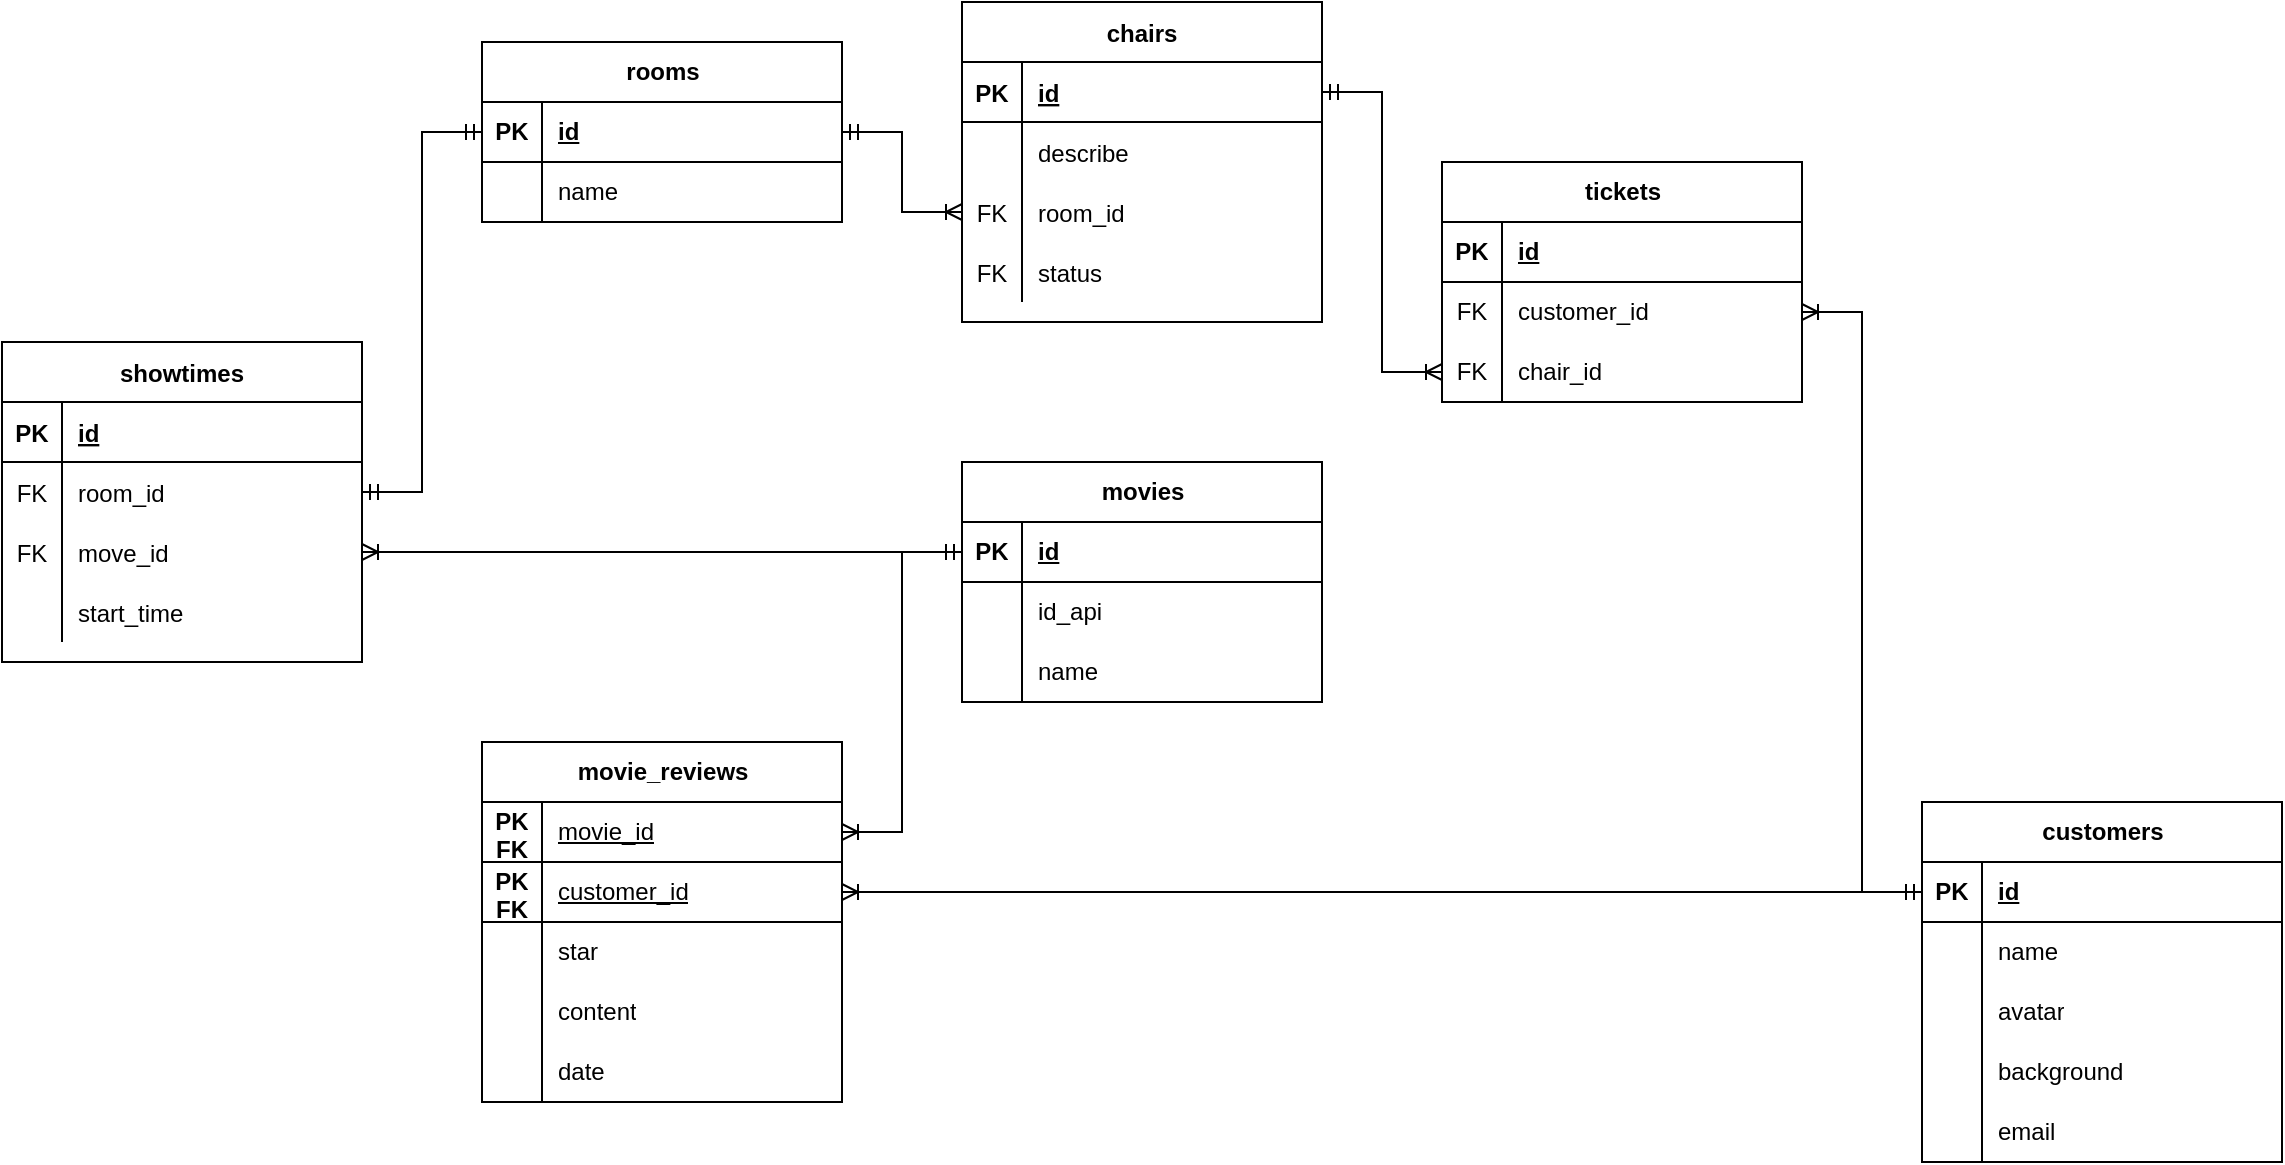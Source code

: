<mxfile version="16.4.0" type="device"><diagram id="XZKu3ssuSCPO6shtL5EM" name="Trang-1"><mxGraphModel dx="2704" dy="729" grid="1" gridSize="10" guides="1" tooltips="1" connect="1" arrows="1" fold="1" page="1" pageScale="1" pageWidth="1654" pageHeight="1169" math="0" shadow="0"><root><mxCell id="0"/><mxCell id="1" parent="0"/><mxCell id="OvoSR0DTPf5S0KGlkWT8-1" value="tickets" style="shape=table;startSize=30;container=1;collapsible=1;childLayout=tableLayout;fixedRows=1;rowLines=0;fontStyle=1;align=center;resizeLast=1;html=1;" parent="1" vertex="1"><mxGeometry x="160" y="260" width="180" height="120" as="geometry"/></mxCell><mxCell id="OvoSR0DTPf5S0KGlkWT8-2" value="" style="shape=tableRow;horizontal=0;startSize=0;swimlaneHead=0;swimlaneBody=0;fillColor=none;collapsible=0;dropTarget=0;points=[[0,0.5],[1,0.5]];portConstraint=eastwest;top=0;left=0;right=0;bottom=1;" parent="OvoSR0DTPf5S0KGlkWT8-1" vertex="1"><mxGeometry y="30" width="180" height="30" as="geometry"/></mxCell><mxCell id="OvoSR0DTPf5S0KGlkWT8-3" value="PK" style="shape=partialRectangle;connectable=0;fillColor=none;top=0;left=0;bottom=0;right=0;fontStyle=1;overflow=hidden;whiteSpace=wrap;html=1;" parent="OvoSR0DTPf5S0KGlkWT8-2" vertex="1"><mxGeometry width="30" height="30" as="geometry"><mxRectangle width="30" height="30" as="alternateBounds"/></mxGeometry></mxCell><mxCell id="OvoSR0DTPf5S0KGlkWT8-4" value="id" style="shape=partialRectangle;connectable=0;fillColor=none;top=0;left=0;bottom=0;right=0;align=left;spacingLeft=6;fontStyle=5;overflow=hidden;whiteSpace=wrap;html=1;" parent="OvoSR0DTPf5S0KGlkWT8-2" vertex="1"><mxGeometry x="30" width="150" height="30" as="geometry"><mxRectangle width="150" height="30" as="alternateBounds"/></mxGeometry></mxCell><mxCell id="OvoSR0DTPf5S0KGlkWT8-5" value="" style="shape=tableRow;horizontal=0;startSize=0;swimlaneHead=0;swimlaneBody=0;fillColor=none;collapsible=0;dropTarget=0;points=[[0,0.5],[1,0.5]];portConstraint=eastwest;top=0;left=0;right=0;bottom=0;" parent="OvoSR0DTPf5S0KGlkWT8-1" vertex="1"><mxGeometry y="60" width="180" height="30" as="geometry"/></mxCell><mxCell id="OvoSR0DTPf5S0KGlkWT8-6" value="FK" style="shape=partialRectangle;connectable=0;fillColor=none;top=0;left=0;bottom=0;right=0;editable=1;overflow=hidden;whiteSpace=wrap;html=1;" parent="OvoSR0DTPf5S0KGlkWT8-5" vertex="1"><mxGeometry width="30" height="30" as="geometry"><mxRectangle width="30" height="30" as="alternateBounds"/></mxGeometry></mxCell><mxCell id="OvoSR0DTPf5S0KGlkWT8-7" value="cu&lt;span style=&quot;background-color: initial;&quot;&gt;stomer_id&lt;/span&gt;" style="shape=partialRectangle;connectable=0;fillColor=none;top=0;left=0;bottom=0;right=0;align=left;spacingLeft=6;overflow=hidden;whiteSpace=wrap;html=1;" parent="OvoSR0DTPf5S0KGlkWT8-5" vertex="1"><mxGeometry x="30" width="150" height="30" as="geometry"><mxRectangle width="150" height="30" as="alternateBounds"/></mxGeometry></mxCell><mxCell id="OvoSR0DTPf5S0KGlkWT8-99" value="" style="shape=tableRow;horizontal=0;startSize=0;swimlaneHead=0;swimlaneBody=0;fillColor=none;collapsible=0;dropTarget=0;points=[[0,0.5],[1,0.5]];portConstraint=eastwest;top=0;left=0;right=0;bottom=0;" parent="OvoSR0DTPf5S0KGlkWT8-1" vertex="1"><mxGeometry y="90" width="180" height="30" as="geometry"/></mxCell><mxCell id="OvoSR0DTPf5S0KGlkWT8-100" value="FK" style="shape=partialRectangle;connectable=0;fillColor=none;top=0;left=0;bottom=0;right=0;editable=1;overflow=hidden;whiteSpace=wrap;html=1;" parent="OvoSR0DTPf5S0KGlkWT8-99" vertex="1"><mxGeometry width="30" height="30" as="geometry"><mxRectangle width="30" height="30" as="alternateBounds"/></mxGeometry></mxCell><mxCell id="OvoSR0DTPf5S0KGlkWT8-101" value="chair_id" style="shape=partialRectangle;connectable=0;fillColor=none;top=0;left=0;bottom=0;right=0;align=left;spacingLeft=6;overflow=hidden;whiteSpace=wrap;html=1;" parent="OvoSR0DTPf5S0KGlkWT8-99" vertex="1"><mxGeometry x="30" width="150" height="30" as="geometry"><mxRectangle width="150" height="30" as="alternateBounds"/></mxGeometry></mxCell><mxCell id="OvoSR0DTPf5S0KGlkWT8-17" value="customers" style="shape=table;startSize=30;container=1;collapsible=1;childLayout=tableLayout;fixedRows=1;rowLines=0;fontStyle=1;align=center;resizeLast=1;html=1;" parent="1" vertex="1"><mxGeometry x="400" y="580" width="180" height="180" as="geometry"/></mxCell><mxCell id="OvoSR0DTPf5S0KGlkWT8-18" value="" style="shape=tableRow;horizontal=0;startSize=0;swimlaneHead=0;swimlaneBody=0;fillColor=none;collapsible=0;dropTarget=0;points=[[0,0.5],[1,0.5]];portConstraint=eastwest;top=0;left=0;right=0;bottom=1;" parent="OvoSR0DTPf5S0KGlkWT8-17" vertex="1"><mxGeometry y="30" width="180" height="30" as="geometry"/></mxCell><mxCell id="OvoSR0DTPf5S0KGlkWT8-19" value="PK" style="shape=partialRectangle;connectable=0;fillColor=none;top=0;left=0;bottom=0;right=0;fontStyle=1;overflow=hidden;whiteSpace=wrap;html=1;" parent="OvoSR0DTPf5S0KGlkWT8-18" vertex="1"><mxGeometry width="30.0" height="30" as="geometry"><mxRectangle width="30.0" height="30" as="alternateBounds"/></mxGeometry></mxCell><mxCell id="OvoSR0DTPf5S0KGlkWT8-20" value="id" style="shape=partialRectangle;connectable=0;fillColor=none;top=0;left=0;bottom=0;right=0;align=left;spacingLeft=6;fontStyle=5;overflow=hidden;whiteSpace=wrap;html=1;" parent="OvoSR0DTPf5S0KGlkWT8-18" vertex="1"><mxGeometry x="30.0" width="150.0" height="30" as="geometry"><mxRectangle width="150.0" height="30" as="alternateBounds"/></mxGeometry></mxCell><mxCell id="OvoSR0DTPf5S0KGlkWT8-21" value="" style="shape=tableRow;horizontal=0;startSize=0;swimlaneHead=0;swimlaneBody=0;fillColor=none;collapsible=0;dropTarget=0;points=[[0,0.5],[1,0.5]];portConstraint=eastwest;top=0;left=0;right=0;bottom=0;" parent="OvoSR0DTPf5S0KGlkWT8-17" vertex="1"><mxGeometry y="60" width="180" height="30" as="geometry"/></mxCell><mxCell id="OvoSR0DTPf5S0KGlkWT8-22" value="" style="shape=partialRectangle;connectable=0;fillColor=none;top=0;left=0;bottom=0;right=0;editable=1;overflow=hidden;whiteSpace=wrap;html=1;" parent="OvoSR0DTPf5S0KGlkWT8-21" vertex="1"><mxGeometry width="30.0" height="30" as="geometry"><mxRectangle width="30.0" height="30" as="alternateBounds"/></mxGeometry></mxCell><mxCell id="OvoSR0DTPf5S0KGlkWT8-23" value="name" style="shape=partialRectangle;connectable=0;fillColor=none;top=0;left=0;bottom=0;right=0;align=left;spacingLeft=6;overflow=hidden;whiteSpace=wrap;html=1;" parent="OvoSR0DTPf5S0KGlkWT8-21" vertex="1"><mxGeometry x="30.0" width="150.0" height="30" as="geometry"><mxRectangle width="150.0" height="30" as="alternateBounds"/></mxGeometry></mxCell><mxCell id="OvoSR0DTPf5S0KGlkWT8-24" value="" style="shape=tableRow;horizontal=0;startSize=0;swimlaneHead=0;swimlaneBody=0;fillColor=none;collapsible=0;dropTarget=0;points=[[0,0.5],[1,0.5]];portConstraint=eastwest;top=0;left=0;right=0;bottom=0;" parent="OvoSR0DTPf5S0KGlkWT8-17" vertex="1"><mxGeometry y="90" width="180" height="30" as="geometry"/></mxCell><mxCell id="OvoSR0DTPf5S0KGlkWT8-25" value="" style="shape=partialRectangle;connectable=0;fillColor=none;top=0;left=0;bottom=0;right=0;editable=1;overflow=hidden;whiteSpace=wrap;html=1;" parent="OvoSR0DTPf5S0KGlkWT8-24" vertex="1"><mxGeometry width="30.0" height="30" as="geometry"><mxRectangle width="30.0" height="30" as="alternateBounds"/></mxGeometry></mxCell><mxCell id="OvoSR0DTPf5S0KGlkWT8-26" value="avatar" style="shape=partialRectangle;connectable=0;fillColor=none;top=0;left=0;bottom=0;right=0;align=left;spacingLeft=6;overflow=hidden;whiteSpace=wrap;html=1;" parent="OvoSR0DTPf5S0KGlkWT8-24" vertex="1"><mxGeometry x="30.0" width="150.0" height="30" as="geometry"><mxRectangle width="150.0" height="30" as="alternateBounds"/></mxGeometry></mxCell><mxCell id="OvoSR0DTPf5S0KGlkWT8-27" value="" style="shape=tableRow;horizontal=0;startSize=0;swimlaneHead=0;swimlaneBody=0;fillColor=none;collapsible=0;dropTarget=0;points=[[0,0.5],[1,0.5]];portConstraint=eastwest;top=0;left=0;right=0;bottom=0;" parent="OvoSR0DTPf5S0KGlkWT8-17" vertex="1"><mxGeometry y="120" width="180" height="30" as="geometry"/></mxCell><mxCell id="OvoSR0DTPf5S0KGlkWT8-28" value="" style="shape=partialRectangle;connectable=0;fillColor=none;top=0;left=0;bottom=0;right=0;editable=1;overflow=hidden;whiteSpace=wrap;html=1;" parent="OvoSR0DTPf5S0KGlkWT8-27" vertex="1"><mxGeometry width="30.0" height="30" as="geometry"><mxRectangle width="30.0" height="30" as="alternateBounds"/></mxGeometry></mxCell><mxCell id="OvoSR0DTPf5S0KGlkWT8-29" value="background" style="shape=partialRectangle;connectable=0;fillColor=none;top=0;left=0;bottom=0;right=0;align=left;spacingLeft=6;overflow=hidden;whiteSpace=wrap;html=1;" parent="OvoSR0DTPf5S0KGlkWT8-27" vertex="1"><mxGeometry x="30.0" width="150.0" height="30" as="geometry"><mxRectangle width="150.0" height="30" as="alternateBounds"/></mxGeometry></mxCell><mxCell id="OvoSR0DTPf5S0KGlkWT8-30" value="" style="shape=tableRow;horizontal=0;startSize=0;swimlaneHead=0;swimlaneBody=0;fillColor=none;collapsible=0;dropTarget=0;points=[[0,0.5],[1,0.5]];portConstraint=eastwest;top=0;left=0;right=0;bottom=0;" parent="OvoSR0DTPf5S0KGlkWT8-17" vertex="1"><mxGeometry y="150" width="180" height="30" as="geometry"/></mxCell><mxCell id="OvoSR0DTPf5S0KGlkWT8-31" value="" style="shape=partialRectangle;connectable=0;fillColor=none;top=0;left=0;bottom=0;right=0;editable=1;overflow=hidden;whiteSpace=wrap;html=1;" parent="OvoSR0DTPf5S0KGlkWT8-30" vertex="1"><mxGeometry width="30.0" height="30" as="geometry"><mxRectangle width="30.0" height="30" as="alternateBounds"/></mxGeometry></mxCell><mxCell id="OvoSR0DTPf5S0KGlkWT8-32" value="email" style="shape=partialRectangle;connectable=0;fillColor=none;top=0;left=0;bottom=0;right=0;align=left;spacingLeft=6;overflow=hidden;whiteSpace=wrap;html=1;" parent="OvoSR0DTPf5S0KGlkWT8-30" vertex="1"><mxGeometry x="30.0" width="150.0" height="30" as="geometry"><mxRectangle width="150.0" height="30" as="alternateBounds"/></mxGeometry></mxCell><mxCell id="OvoSR0DTPf5S0KGlkWT8-33" value="movies" style="shape=table;startSize=30;container=1;collapsible=1;childLayout=tableLayout;fixedRows=1;rowLines=0;fontStyle=1;align=center;resizeLast=1;html=1;" parent="1" vertex="1"><mxGeometry x="-80" y="410" width="180" height="120" as="geometry"/></mxCell><mxCell id="OvoSR0DTPf5S0KGlkWT8-34" value="" style="shape=tableRow;horizontal=0;startSize=0;swimlaneHead=0;swimlaneBody=0;fillColor=none;collapsible=0;dropTarget=0;points=[[0,0.5],[1,0.5]];portConstraint=eastwest;top=0;left=0;right=0;bottom=1;" parent="OvoSR0DTPf5S0KGlkWT8-33" vertex="1"><mxGeometry y="30" width="180" height="30" as="geometry"/></mxCell><mxCell id="OvoSR0DTPf5S0KGlkWT8-35" value="PK" style="shape=partialRectangle;connectable=0;fillColor=none;top=0;left=0;bottom=0;right=0;fontStyle=1;overflow=hidden;whiteSpace=wrap;html=1;" parent="OvoSR0DTPf5S0KGlkWT8-34" vertex="1"><mxGeometry width="30" height="30" as="geometry"><mxRectangle width="30" height="30" as="alternateBounds"/></mxGeometry></mxCell><mxCell id="OvoSR0DTPf5S0KGlkWT8-36" value="id" style="shape=partialRectangle;connectable=0;fillColor=none;top=0;left=0;bottom=0;right=0;align=left;spacingLeft=6;fontStyle=5;overflow=hidden;whiteSpace=wrap;html=1;" parent="OvoSR0DTPf5S0KGlkWT8-34" vertex="1"><mxGeometry x="30" width="150" height="30" as="geometry"><mxRectangle width="150" height="30" as="alternateBounds"/></mxGeometry></mxCell><mxCell id="OvoSR0DTPf5S0KGlkWT8-37" value="" style="shape=tableRow;horizontal=0;startSize=0;swimlaneHead=0;swimlaneBody=0;fillColor=none;collapsible=0;dropTarget=0;points=[[0,0.5],[1,0.5]];portConstraint=eastwest;top=0;left=0;right=0;bottom=0;" parent="OvoSR0DTPf5S0KGlkWT8-33" vertex="1"><mxGeometry y="60" width="180" height="30" as="geometry"/></mxCell><mxCell id="OvoSR0DTPf5S0KGlkWT8-38" value="" style="shape=partialRectangle;connectable=0;fillColor=none;top=0;left=0;bottom=0;right=0;editable=1;overflow=hidden;whiteSpace=wrap;html=1;" parent="OvoSR0DTPf5S0KGlkWT8-37" vertex="1"><mxGeometry width="30" height="30" as="geometry"><mxRectangle width="30" height="30" as="alternateBounds"/></mxGeometry></mxCell><mxCell id="OvoSR0DTPf5S0KGlkWT8-39" value="id_api" style="shape=partialRectangle;connectable=0;fillColor=none;top=0;left=0;bottom=0;right=0;align=left;spacingLeft=6;overflow=hidden;whiteSpace=wrap;html=1;" parent="OvoSR0DTPf5S0KGlkWT8-37" vertex="1"><mxGeometry x="30" width="150" height="30" as="geometry"><mxRectangle width="150" height="30" as="alternateBounds"/></mxGeometry></mxCell><mxCell id="M6T2N-7cj4V3mC09UQCP-1" value="" style="shape=tableRow;horizontal=0;startSize=0;swimlaneHead=0;swimlaneBody=0;fillColor=none;collapsible=0;dropTarget=0;points=[[0,0.5],[1,0.5]];portConstraint=eastwest;top=0;left=0;right=0;bottom=0;" parent="OvoSR0DTPf5S0KGlkWT8-33" vertex="1"><mxGeometry y="90" width="180" height="30" as="geometry"/></mxCell><mxCell id="M6T2N-7cj4V3mC09UQCP-2" value="" style="shape=partialRectangle;connectable=0;fillColor=none;top=0;left=0;bottom=0;right=0;editable=1;overflow=hidden;whiteSpace=wrap;html=1;" parent="M6T2N-7cj4V3mC09UQCP-1" vertex="1"><mxGeometry width="30" height="30" as="geometry"><mxRectangle width="30" height="30" as="alternateBounds"/></mxGeometry></mxCell><mxCell id="M6T2N-7cj4V3mC09UQCP-3" value="name" style="shape=partialRectangle;connectable=0;fillColor=none;top=0;left=0;bottom=0;right=0;align=left;spacingLeft=6;overflow=hidden;whiteSpace=wrap;html=1;" parent="M6T2N-7cj4V3mC09UQCP-1" vertex="1"><mxGeometry x="30" width="150" height="30" as="geometry"><mxRectangle width="150" height="30" as="alternateBounds"/></mxGeometry></mxCell><mxCell id="OvoSR0DTPf5S0KGlkWT8-46" value="movie_reviews" style="shape=table;startSize=30;container=1;collapsible=1;childLayout=tableLayout;fixedRows=1;rowLines=0;fontStyle=1;align=center;resizeLast=1;html=1;" parent="1" vertex="1"><mxGeometry x="-320" y="550" width="180" height="180" as="geometry"/></mxCell><mxCell id="M6T2N-7cj4V3mC09UQCP-7" value="" style="shape=tableRow;horizontal=0;startSize=0;swimlaneHead=0;swimlaneBody=0;fillColor=none;collapsible=0;dropTarget=0;points=[[0,0.5],[1,0.5]];portConstraint=eastwest;top=0;left=0;right=0;bottom=1;" parent="OvoSR0DTPf5S0KGlkWT8-46" vertex="1"><mxGeometry y="30" width="180" height="30" as="geometry"/></mxCell><mxCell id="M6T2N-7cj4V3mC09UQCP-8" value="PK&lt;br&gt;FK" style="shape=partialRectangle;connectable=0;fillColor=none;top=0;left=0;bottom=0;right=0;fontStyle=1;overflow=hidden;whiteSpace=wrap;html=1;" parent="M6T2N-7cj4V3mC09UQCP-7" vertex="1"><mxGeometry width="30" height="30" as="geometry"><mxRectangle width="30" height="30" as="alternateBounds"/></mxGeometry></mxCell><mxCell id="M6T2N-7cj4V3mC09UQCP-9" value="&lt;span style=&quot;font-weight: 400&quot;&gt;movie_id&lt;/span&gt;" style="shape=partialRectangle;connectable=0;fillColor=none;top=0;left=0;bottom=0;right=0;align=left;spacingLeft=6;fontStyle=5;overflow=hidden;whiteSpace=wrap;html=1;" parent="M6T2N-7cj4V3mC09UQCP-7" vertex="1"><mxGeometry x="30" width="150" height="30" as="geometry"><mxRectangle width="150" height="30" as="alternateBounds"/></mxGeometry></mxCell><mxCell id="OvoSR0DTPf5S0KGlkWT8-47" value="" style="shape=tableRow;horizontal=0;startSize=0;swimlaneHead=0;swimlaneBody=0;fillColor=none;collapsible=0;dropTarget=0;points=[[0,0.5],[1,0.5]];portConstraint=eastwest;top=0;left=0;right=0;bottom=1;" parent="OvoSR0DTPf5S0KGlkWT8-46" vertex="1"><mxGeometry y="60" width="180" height="30" as="geometry"/></mxCell><mxCell id="OvoSR0DTPf5S0KGlkWT8-48" value="PK&lt;br&gt;FK" style="shape=partialRectangle;connectable=0;fillColor=none;top=0;left=0;bottom=0;right=0;fontStyle=1;overflow=hidden;whiteSpace=wrap;html=1;" parent="OvoSR0DTPf5S0KGlkWT8-47" vertex="1"><mxGeometry width="30" height="30" as="geometry"><mxRectangle width="30" height="30" as="alternateBounds"/></mxGeometry></mxCell><mxCell id="OvoSR0DTPf5S0KGlkWT8-49" value="&lt;span style=&quot;font-weight: 400&quot;&gt;customer_id&lt;/span&gt;" style="shape=partialRectangle;connectable=0;fillColor=none;top=0;left=0;bottom=0;right=0;align=left;spacingLeft=6;fontStyle=5;overflow=hidden;whiteSpace=wrap;html=1;" parent="OvoSR0DTPf5S0KGlkWT8-47" vertex="1"><mxGeometry x="30" width="150" height="30" as="geometry"><mxRectangle width="150" height="30" as="alternateBounds"/></mxGeometry></mxCell><mxCell id="OvoSR0DTPf5S0KGlkWT8-53" value="" style="shape=tableRow;horizontal=0;startSize=0;swimlaneHead=0;swimlaneBody=0;fillColor=none;collapsible=0;dropTarget=0;points=[[0,0.5],[1,0.5]];portConstraint=eastwest;top=0;left=0;right=0;bottom=0;" parent="OvoSR0DTPf5S0KGlkWT8-46" vertex="1"><mxGeometry y="90" width="180" height="30" as="geometry"/></mxCell><mxCell id="OvoSR0DTPf5S0KGlkWT8-54" value="" style="shape=partialRectangle;connectable=0;fillColor=none;top=0;left=0;bottom=0;right=0;editable=1;overflow=hidden;whiteSpace=wrap;html=1;" parent="OvoSR0DTPf5S0KGlkWT8-53" vertex="1"><mxGeometry width="30" height="30" as="geometry"><mxRectangle width="30" height="30" as="alternateBounds"/></mxGeometry></mxCell><mxCell id="OvoSR0DTPf5S0KGlkWT8-55" value="star" style="shape=partialRectangle;connectable=0;fillColor=none;top=0;left=0;bottom=0;right=0;align=left;spacingLeft=6;overflow=hidden;whiteSpace=wrap;html=1;" parent="OvoSR0DTPf5S0KGlkWT8-53" vertex="1"><mxGeometry x="30" width="150" height="30" as="geometry"><mxRectangle width="150" height="30" as="alternateBounds"/></mxGeometry></mxCell><mxCell id="OvoSR0DTPf5S0KGlkWT8-56" value="" style="shape=tableRow;horizontal=0;startSize=0;swimlaneHead=0;swimlaneBody=0;fillColor=none;collapsible=0;dropTarget=0;points=[[0,0.5],[1,0.5]];portConstraint=eastwest;top=0;left=0;right=0;bottom=0;" parent="OvoSR0DTPf5S0KGlkWT8-46" vertex="1"><mxGeometry y="120" width="180" height="30" as="geometry"/></mxCell><mxCell id="OvoSR0DTPf5S0KGlkWT8-57" value="" style="shape=partialRectangle;connectable=0;fillColor=none;top=0;left=0;bottom=0;right=0;editable=1;overflow=hidden;whiteSpace=wrap;html=1;" parent="OvoSR0DTPf5S0KGlkWT8-56" vertex="1"><mxGeometry width="30" height="30" as="geometry"><mxRectangle width="30" height="30" as="alternateBounds"/></mxGeometry></mxCell><mxCell id="OvoSR0DTPf5S0KGlkWT8-58" value="content" style="shape=partialRectangle;connectable=0;fillColor=none;top=0;left=0;bottom=0;right=0;align=left;spacingLeft=6;overflow=hidden;whiteSpace=wrap;html=1;" parent="OvoSR0DTPf5S0KGlkWT8-56" vertex="1"><mxGeometry x="30" width="150" height="30" as="geometry"><mxRectangle width="150" height="30" as="alternateBounds"/></mxGeometry></mxCell><mxCell id="OvoSR0DTPf5S0KGlkWT8-152" value="" style="shape=tableRow;horizontal=0;startSize=0;swimlaneHead=0;swimlaneBody=0;fillColor=none;collapsible=0;dropTarget=0;points=[[0,0.5],[1,0.5]];portConstraint=eastwest;top=0;left=0;right=0;bottom=0;" parent="OvoSR0DTPf5S0KGlkWT8-46" vertex="1"><mxGeometry y="150" width="180" height="30" as="geometry"/></mxCell><mxCell id="OvoSR0DTPf5S0KGlkWT8-153" value="" style="shape=partialRectangle;connectable=0;fillColor=none;top=0;left=0;bottom=0;right=0;editable=1;overflow=hidden;whiteSpace=wrap;html=1;" parent="OvoSR0DTPf5S0KGlkWT8-152" vertex="1"><mxGeometry width="30" height="30" as="geometry"><mxRectangle width="30" height="30" as="alternateBounds"/></mxGeometry></mxCell><mxCell id="OvoSR0DTPf5S0KGlkWT8-154" value="date" style="shape=partialRectangle;connectable=0;fillColor=none;top=0;left=0;bottom=0;right=0;align=left;spacingLeft=6;overflow=hidden;whiteSpace=wrap;html=1;" parent="OvoSR0DTPf5S0KGlkWT8-152" vertex="1"><mxGeometry x="30" width="150" height="30" as="geometry"><mxRectangle width="150" height="30" as="alternateBounds"/></mxGeometry></mxCell><mxCell id="OvoSR0DTPf5S0KGlkWT8-59" value="rooms" style="shape=table;startSize=30;container=1;collapsible=1;childLayout=tableLayout;fixedRows=1;rowLines=0;fontStyle=1;align=center;resizeLast=1;html=1;" parent="1" vertex="1"><mxGeometry x="-320" y="200" width="180" height="90" as="geometry"/></mxCell><mxCell id="OvoSR0DTPf5S0KGlkWT8-60" value="" style="shape=tableRow;horizontal=0;startSize=0;swimlaneHead=0;swimlaneBody=0;fillColor=none;collapsible=0;dropTarget=0;points=[[0,0.5],[1,0.5]];portConstraint=eastwest;top=0;left=0;right=0;bottom=1;" parent="OvoSR0DTPf5S0KGlkWT8-59" vertex="1"><mxGeometry y="30" width="180" height="30" as="geometry"/></mxCell><mxCell id="OvoSR0DTPf5S0KGlkWT8-61" value="PK" style="shape=partialRectangle;connectable=0;fillColor=none;top=0;left=0;bottom=0;right=0;fontStyle=1;overflow=hidden;whiteSpace=wrap;html=1;" parent="OvoSR0DTPf5S0KGlkWT8-60" vertex="1"><mxGeometry width="30" height="30" as="geometry"><mxRectangle width="30" height="30" as="alternateBounds"/></mxGeometry></mxCell><mxCell id="OvoSR0DTPf5S0KGlkWT8-62" value="id" style="shape=partialRectangle;connectable=0;fillColor=none;top=0;left=0;bottom=0;right=0;align=left;spacingLeft=6;fontStyle=5;overflow=hidden;whiteSpace=wrap;html=1;" parent="OvoSR0DTPf5S0KGlkWT8-60" vertex="1"><mxGeometry x="30" width="150" height="30" as="geometry"><mxRectangle width="150" height="30" as="alternateBounds"/></mxGeometry></mxCell><mxCell id="OvoSR0DTPf5S0KGlkWT8-63" value="" style="shape=tableRow;horizontal=0;startSize=0;swimlaneHead=0;swimlaneBody=0;fillColor=none;collapsible=0;dropTarget=0;points=[[0,0.5],[1,0.5]];portConstraint=eastwest;top=0;left=0;right=0;bottom=0;" parent="OvoSR0DTPf5S0KGlkWT8-59" vertex="1"><mxGeometry y="60" width="180" height="30" as="geometry"/></mxCell><mxCell id="OvoSR0DTPf5S0KGlkWT8-64" value="" style="shape=partialRectangle;connectable=0;fillColor=none;top=0;left=0;bottom=0;right=0;editable=1;overflow=hidden;whiteSpace=wrap;html=1;" parent="OvoSR0DTPf5S0KGlkWT8-63" vertex="1"><mxGeometry width="30" height="30" as="geometry"><mxRectangle width="30" height="30" as="alternateBounds"/></mxGeometry></mxCell><mxCell id="OvoSR0DTPf5S0KGlkWT8-65" value="name" style="shape=partialRectangle;connectable=0;fillColor=none;top=0;left=0;bottom=0;right=0;align=left;spacingLeft=6;overflow=hidden;whiteSpace=wrap;html=1;" parent="OvoSR0DTPf5S0KGlkWT8-63" vertex="1"><mxGeometry x="30" width="150" height="30" as="geometry"><mxRectangle width="150" height="30" as="alternateBounds"/></mxGeometry></mxCell><mxCell id="OvoSR0DTPf5S0KGlkWT8-86" value="chairs" style="shape=table;startSize=30;container=1;collapsible=1;childLayout=tableLayout;fixedRows=1;rowLines=0;fontStyle=1;align=center;resizeLast=1;" parent="1" vertex="1"><mxGeometry x="-80" y="180" width="180" height="160" as="geometry"/></mxCell><mxCell id="OvoSR0DTPf5S0KGlkWT8-87" value="" style="shape=tableRow;horizontal=0;startSize=0;swimlaneHead=0;swimlaneBody=0;fillColor=none;collapsible=0;dropTarget=0;points=[[0,0.5],[1,0.5]];portConstraint=eastwest;top=0;left=0;right=0;bottom=1;" parent="OvoSR0DTPf5S0KGlkWT8-86" vertex="1"><mxGeometry y="30" width="180" height="30" as="geometry"/></mxCell><mxCell id="OvoSR0DTPf5S0KGlkWT8-88" value="PK" style="shape=partialRectangle;connectable=0;fillColor=none;top=0;left=0;bottom=0;right=0;fontStyle=1;overflow=hidden;" parent="OvoSR0DTPf5S0KGlkWT8-87" vertex="1"><mxGeometry width="30" height="30" as="geometry"><mxRectangle width="30" height="30" as="alternateBounds"/></mxGeometry></mxCell><mxCell id="OvoSR0DTPf5S0KGlkWT8-89" value="id" style="shape=partialRectangle;connectable=0;fillColor=none;top=0;left=0;bottom=0;right=0;align=left;spacingLeft=6;fontStyle=5;overflow=hidden;" parent="OvoSR0DTPf5S0KGlkWT8-87" vertex="1"><mxGeometry x="30" width="150" height="30" as="geometry"><mxRectangle width="150" height="30" as="alternateBounds"/></mxGeometry></mxCell><mxCell id="OvoSR0DTPf5S0KGlkWT8-96" value="" style="shape=tableRow;horizontal=0;startSize=0;swimlaneHead=0;swimlaneBody=0;fillColor=none;collapsible=0;dropTarget=0;points=[[0,0.5],[1,0.5]];portConstraint=eastwest;top=0;left=0;right=0;bottom=0;" parent="OvoSR0DTPf5S0KGlkWT8-86" vertex="1"><mxGeometry y="60" width="180" height="30" as="geometry"/></mxCell><mxCell id="OvoSR0DTPf5S0KGlkWT8-97" value="" style="shape=partialRectangle;connectable=0;fillColor=none;top=0;left=0;bottom=0;right=0;editable=1;overflow=hidden;" parent="OvoSR0DTPf5S0KGlkWT8-96" vertex="1"><mxGeometry width="30" height="30" as="geometry"><mxRectangle width="30" height="30" as="alternateBounds"/></mxGeometry></mxCell><mxCell id="OvoSR0DTPf5S0KGlkWT8-98" value="describe" style="shape=partialRectangle;connectable=0;fillColor=none;top=0;left=0;bottom=0;right=0;align=left;spacingLeft=6;overflow=hidden;" parent="OvoSR0DTPf5S0KGlkWT8-96" vertex="1"><mxGeometry x="30" width="150" height="30" as="geometry"><mxRectangle width="150" height="30" as="alternateBounds"/></mxGeometry></mxCell><mxCell id="OvoSR0DTPf5S0KGlkWT8-93" value="" style="shape=tableRow;horizontal=0;startSize=0;swimlaneHead=0;swimlaneBody=0;fillColor=none;collapsible=0;dropTarget=0;points=[[0,0.5],[1,0.5]];portConstraint=eastwest;top=0;left=0;right=0;bottom=0;" parent="OvoSR0DTPf5S0KGlkWT8-86" vertex="1"><mxGeometry y="90" width="180" height="30" as="geometry"/></mxCell><mxCell id="OvoSR0DTPf5S0KGlkWT8-94" value="FK" style="shape=partialRectangle;connectable=0;fillColor=none;top=0;left=0;bottom=0;right=0;editable=1;overflow=hidden;" parent="OvoSR0DTPf5S0KGlkWT8-93" vertex="1"><mxGeometry width="30" height="30" as="geometry"><mxRectangle width="30" height="30" as="alternateBounds"/></mxGeometry></mxCell><mxCell id="OvoSR0DTPf5S0KGlkWT8-95" value="room_id" style="shape=partialRectangle;connectable=0;fillColor=none;top=0;left=0;bottom=0;right=0;align=left;spacingLeft=6;overflow=hidden;" parent="OvoSR0DTPf5S0KGlkWT8-93" vertex="1"><mxGeometry x="30" width="150" height="30" as="geometry"><mxRectangle width="150" height="30" as="alternateBounds"/></mxGeometry></mxCell><mxCell id="OvoSR0DTPf5S0KGlkWT8-204" value="" style="shape=tableRow;horizontal=0;startSize=0;swimlaneHead=0;swimlaneBody=0;fillColor=none;collapsible=0;dropTarget=0;points=[[0,0.5],[1,0.5]];portConstraint=eastwest;top=0;left=0;right=0;bottom=0;" parent="OvoSR0DTPf5S0KGlkWT8-86" vertex="1"><mxGeometry y="120" width="180" height="30" as="geometry"/></mxCell><mxCell id="OvoSR0DTPf5S0KGlkWT8-205" value="FK" style="shape=partialRectangle;connectable=0;fillColor=none;top=0;left=0;bottom=0;right=0;editable=1;overflow=hidden;" parent="OvoSR0DTPf5S0KGlkWT8-204" vertex="1"><mxGeometry width="30" height="30" as="geometry"><mxRectangle width="30" height="30" as="alternateBounds"/></mxGeometry></mxCell><mxCell id="OvoSR0DTPf5S0KGlkWT8-206" value="status" style="shape=partialRectangle;connectable=0;fillColor=none;top=0;left=0;bottom=0;right=0;align=left;spacingLeft=6;overflow=hidden;" parent="OvoSR0DTPf5S0KGlkWT8-204" vertex="1"><mxGeometry x="30" width="150" height="30" as="geometry"><mxRectangle width="150" height="30" as="alternateBounds"/></mxGeometry></mxCell><mxCell id="OvoSR0DTPf5S0KGlkWT8-106" value="" style="edgeStyle=entityRelationEdgeStyle;fontSize=12;html=1;endArrow=ERoneToMany;startArrow=ERmandOne;rounded=0;exitX=0;exitY=0.5;exitDx=0;exitDy=0;entryX=1;entryY=0.5;entryDx=0;entryDy=0;" parent="1" source="OvoSR0DTPf5S0KGlkWT8-18" target="OvoSR0DTPf5S0KGlkWT8-5" edge="1"><mxGeometry width="100" height="100" relative="1" as="geometry"><mxPoint x="150" y="410" as="sourcePoint"/><mxPoint x="250" y="310" as="targetPoint"/></mxGeometry></mxCell><mxCell id="OvoSR0DTPf5S0KGlkWT8-150" value="" style="edgeStyle=entityRelationEdgeStyle;fontSize=12;html=1;endArrow=ERoneToMany;startArrow=ERmandOne;rounded=0;exitX=0;exitY=0.5;exitDx=0;exitDy=0;entryX=1;entryY=0.5;entryDx=0;entryDy=0;" parent="1" source="OvoSR0DTPf5S0KGlkWT8-34" target="M6T2N-7cj4V3mC09UQCP-7" edge="1"><mxGeometry width="100" height="100" relative="1" as="geometry"><mxPoint x="150" y="580" as="sourcePoint"/><mxPoint x="-130" y="785" as="targetPoint"/></mxGeometry></mxCell><mxCell id="OvoSR0DTPf5S0KGlkWT8-151" value="" style="edgeStyle=entityRelationEdgeStyle;fontSize=12;html=1;endArrow=ERoneToMany;startArrow=ERmandOne;rounded=0;entryX=0;entryY=0.5;entryDx=0;entryDy=0;exitX=1;exitY=0.5;exitDx=0;exitDy=0;" parent="1" source="OvoSR0DTPf5S0KGlkWT8-60" target="OvoSR0DTPf5S0KGlkWT8-93" edge="1"><mxGeometry width="100" height="100" relative="1" as="geometry"><mxPoint x="-190" y="310" as="sourcePoint"/><mxPoint x="-280" y="330" as="targetPoint"/></mxGeometry></mxCell><mxCell id="OvoSR0DTPf5S0KGlkWT8-155" value="showtimes" style="shape=table;startSize=30;container=1;collapsible=1;childLayout=tableLayout;fixedRows=1;rowLines=0;fontStyle=1;align=center;resizeLast=1;" parent="1" vertex="1"><mxGeometry x="-560" y="350" width="180" height="160" as="geometry"/></mxCell><mxCell id="OvoSR0DTPf5S0KGlkWT8-156" value="" style="shape=tableRow;horizontal=0;startSize=0;swimlaneHead=0;swimlaneBody=0;fillColor=none;collapsible=0;dropTarget=0;points=[[0,0.5],[1,0.5]];portConstraint=eastwest;top=0;left=0;right=0;bottom=1;" parent="OvoSR0DTPf5S0KGlkWT8-155" vertex="1"><mxGeometry y="30" width="180" height="30" as="geometry"/></mxCell><mxCell id="OvoSR0DTPf5S0KGlkWT8-157" value="PK" style="shape=partialRectangle;connectable=0;fillColor=none;top=0;left=0;bottom=0;right=0;fontStyle=1;overflow=hidden;" parent="OvoSR0DTPf5S0KGlkWT8-156" vertex="1"><mxGeometry width="30" height="30" as="geometry"><mxRectangle width="30" height="30" as="alternateBounds"/></mxGeometry></mxCell><mxCell id="OvoSR0DTPf5S0KGlkWT8-158" value="id" style="shape=partialRectangle;connectable=0;fillColor=none;top=0;left=0;bottom=0;right=0;align=left;spacingLeft=6;fontStyle=5;overflow=hidden;" parent="OvoSR0DTPf5S0KGlkWT8-156" vertex="1"><mxGeometry x="30" width="150" height="30" as="geometry"><mxRectangle width="150" height="30" as="alternateBounds"/></mxGeometry></mxCell><mxCell id="OvoSR0DTPf5S0KGlkWT8-168" value="" style="shape=tableRow;horizontal=0;startSize=0;swimlaneHead=0;swimlaneBody=0;fillColor=none;collapsible=0;dropTarget=0;points=[[0,0.5],[1,0.5]];portConstraint=eastwest;top=0;left=0;right=0;bottom=0;" parent="OvoSR0DTPf5S0KGlkWT8-155" vertex="1"><mxGeometry y="60" width="180" height="30" as="geometry"/></mxCell><mxCell id="OvoSR0DTPf5S0KGlkWT8-169" value="FK" style="shape=partialRectangle;connectable=0;fillColor=none;top=0;left=0;bottom=0;right=0;editable=1;overflow=hidden;" parent="OvoSR0DTPf5S0KGlkWT8-168" vertex="1"><mxGeometry width="30" height="30" as="geometry"><mxRectangle width="30" height="30" as="alternateBounds"/></mxGeometry></mxCell><mxCell id="OvoSR0DTPf5S0KGlkWT8-170" value="room_id" style="shape=partialRectangle;connectable=0;fillColor=none;top=0;left=0;bottom=0;right=0;align=left;spacingLeft=6;overflow=hidden;" parent="OvoSR0DTPf5S0KGlkWT8-168" vertex="1"><mxGeometry x="30" width="150" height="30" as="geometry"><mxRectangle width="150" height="30" as="alternateBounds"/></mxGeometry></mxCell><mxCell id="OvoSR0DTPf5S0KGlkWT8-159" value="" style="shape=tableRow;horizontal=0;startSize=0;swimlaneHead=0;swimlaneBody=0;fillColor=none;collapsible=0;dropTarget=0;points=[[0,0.5],[1,0.5]];portConstraint=eastwest;top=0;left=0;right=0;bottom=0;" parent="OvoSR0DTPf5S0KGlkWT8-155" vertex="1"><mxGeometry y="90" width="180" height="30" as="geometry"/></mxCell><mxCell id="OvoSR0DTPf5S0KGlkWT8-160" value="FK" style="shape=partialRectangle;connectable=0;fillColor=none;top=0;left=0;bottom=0;right=0;editable=1;overflow=hidden;" parent="OvoSR0DTPf5S0KGlkWT8-159" vertex="1"><mxGeometry width="30" height="30" as="geometry"><mxRectangle width="30" height="30" as="alternateBounds"/></mxGeometry></mxCell><mxCell id="OvoSR0DTPf5S0KGlkWT8-161" value="move_id" style="shape=partialRectangle;connectable=0;fillColor=none;top=0;left=0;bottom=0;right=0;align=left;spacingLeft=6;overflow=hidden;" parent="OvoSR0DTPf5S0KGlkWT8-159" vertex="1"><mxGeometry x="30" width="150" height="30" as="geometry"><mxRectangle width="150" height="30" as="alternateBounds"/></mxGeometry></mxCell><mxCell id="OvoSR0DTPf5S0KGlkWT8-162" value="" style="shape=tableRow;horizontal=0;startSize=0;swimlaneHead=0;swimlaneBody=0;fillColor=none;collapsible=0;dropTarget=0;points=[[0,0.5],[1,0.5]];portConstraint=eastwest;top=0;left=0;right=0;bottom=0;" parent="OvoSR0DTPf5S0KGlkWT8-155" vertex="1"><mxGeometry y="120" width="180" height="30" as="geometry"/></mxCell><mxCell id="OvoSR0DTPf5S0KGlkWT8-163" value="" style="shape=partialRectangle;connectable=0;fillColor=none;top=0;left=0;bottom=0;right=0;editable=1;overflow=hidden;" parent="OvoSR0DTPf5S0KGlkWT8-162" vertex="1"><mxGeometry width="30" height="30" as="geometry"><mxRectangle width="30" height="30" as="alternateBounds"/></mxGeometry></mxCell><mxCell id="OvoSR0DTPf5S0KGlkWT8-164" value="start_time" style="shape=partialRectangle;connectable=0;fillColor=none;top=0;left=0;bottom=0;right=0;align=left;spacingLeft=6;overflow=hidden;" parent="OvoSR0DTPf5S0KGlkWT8-162" vertex="1"><mxGeometry x="30" width="150" height="30" as="geometry"><mxRectangle width="150" height="30" as="alternateBounds"/></mxGeometry></mxCell><mxCell id="OvoSR0DTPf5S0KGlkWT8-176" value="" style="edgeStyle=entityRelationEdgeStyle;fontSize=12;html=1;endArrow=ERoneToMany;startArrow=ERmandOne;rounded=0;exitX=0;exitY=0.5;exitDx=0;exitDy=0;entryX=1;entryY=0.5;entryDx=0;entryDy=0;" parent="1" source="OvoSR0DTPf5S0KGlkWT8-34" target="OvoSR0DTPf5S0KGlkWT8-159" edge="1"><mxGeometry width="100" height="100" relative="1" as="geometry"><mxPoint x="-10" y="460" as="sourcePoint"/><mxPoint x="90" y="360" as="targetPoint"/></mxGeometry></mxCell><mxCell id="OvoSR0DTPf5S0KGlkWT8-209" value="" style="edgeStyle=entityRelationEdgeStyle;fontSize=12;html=1;endArrow=ERoneToMany;startArrow=ERmandOne;rounded=0;exitX=1;exitY=0.5;exitDx=0;exitDy=0;entryX=0;entryY=0.5;entryDx=0;entryDy=0;" parent="1" source="OvoSR0DTPf5S0KGlkWT8-87" target="OvoSR0DTPf5S0KGlkWT8-99" edge="1"><mxGeometry width="100" height="100" relative="1" as="geometry"><mxPoint x="-40" y="490" as="sourcePoint"/><mxPoint x="60" y="390" as="targetPoint"/></mxGeometry></mxCell><mxCell id="OvoSR0DTPf5S0KGlkWT8-249" value="" style="edgeStyle=entityRelationEdgeStyle;fontSize=12;html=1;endArrow=ERoneToMany;startArrow=ERmandOne;rounded=0;entryX=1;entryY=0.5;entryDx=0;entryDy=0;" parent="1" source="OvoSR0DTPf5S0KGlkWT8-18" target="OvoSR0DTPf5S0KGlkWT8-47" edge="1"><mxGeometry width="100" height="100" relative="1" as="geometry"><mxPoint x="-170" y="490" as="sourcePoint"/><mxPoint x="-220" y="690" as="targetPoint"/></mxGeometry></mxCell><mxCell id="15hU8iEU7yQYnSfqxGWm-1" value="" style="edgeStyle=entityRelationEdgeStyle;fontSize=12;html=1;endArrow=ERmandOne;startArrow=ERmandOne;rounded=0;entryX=0;entryY=0.5;entryDx=0;entryDy=0;exitX=1;exitY=0.5;exitDx=0;exitDy=0;" edge="1" parent="1" source="OvoSR0DTPf5S0KGlkWT8-168" target="OvoSR0DTPf5S0KGlkWT8-60"><mxGeometry width="100" height="100" relative="1" as="geometry"><mxPoint x="-440" y="440" as="sourcePoint"/><mxPoint x="-340" y="340" as="targetPoint"/></mxGeometry></mxCell></root></mxGraphModel></diagram></mxfile>